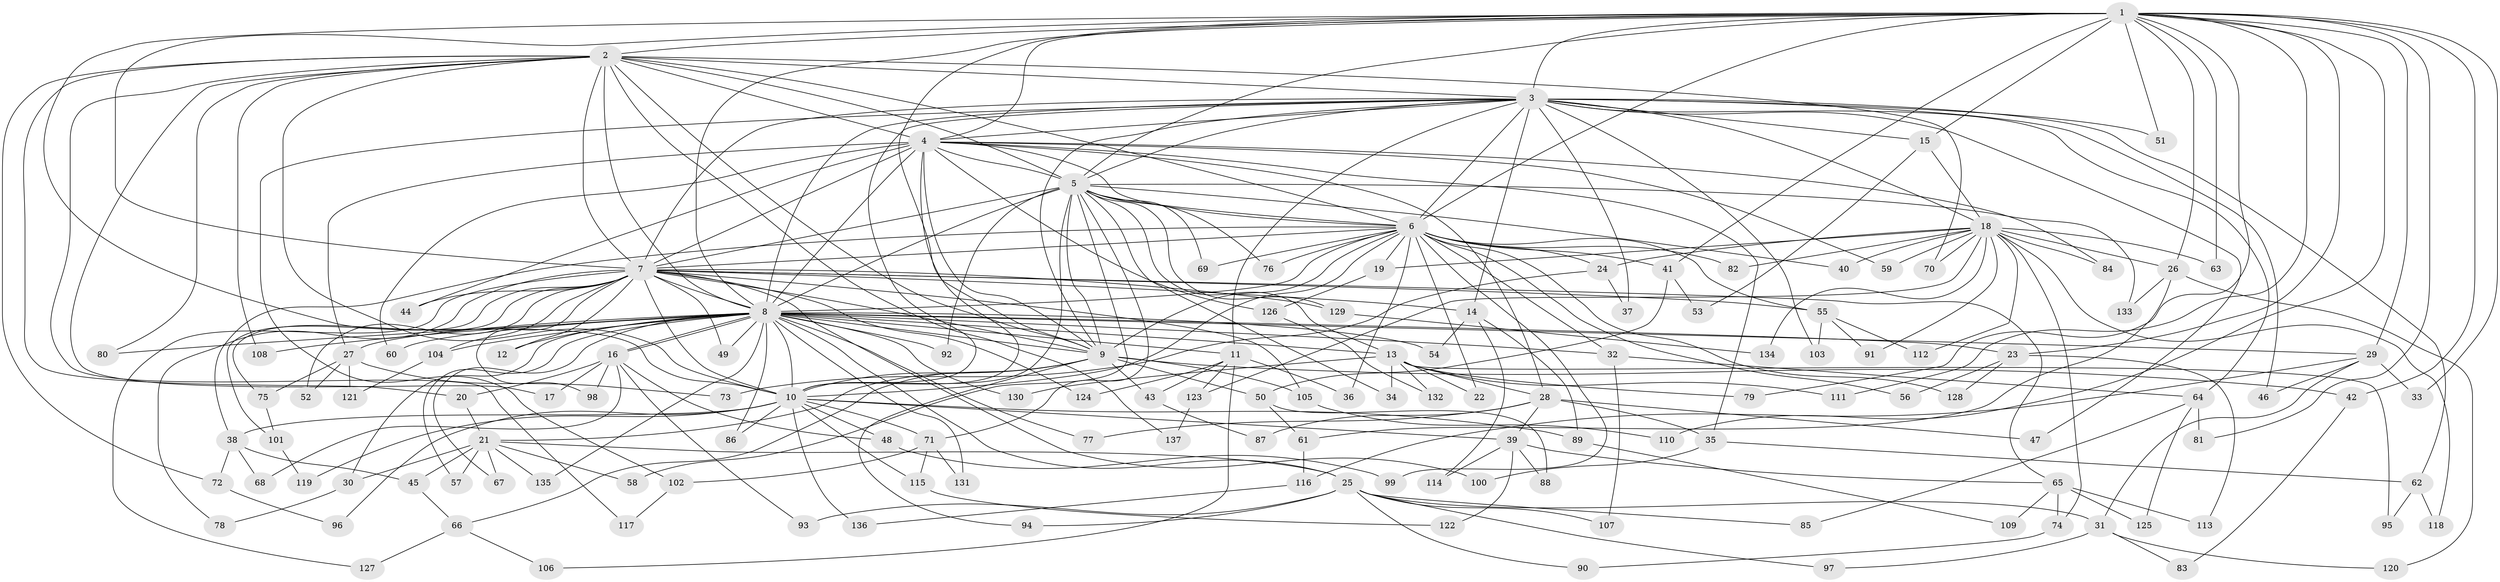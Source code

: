 // Generated by graph-tools (version 1.1) at 2025/44/03/09/25 04:44:20]
// undirected, 137 vertices, 299 edges
graph export_dot {
graph [start="1"]
  node [color=gray90,style=filled];
  1;
  2;
  3;
  4;
  5;
  6;
  7;
  8;
  9;
  10;
  11;
  12;
  13;
  14;
  15;
  16;
  17;
  18;
  19;
  20;
  21;
  22;
  23;
  24;
  25;
  26;
  27;
  28;
  29;
  30;
  31;
  32;
  33;
  34;
  35;
  36;
  37;
  38;
  39;
  40;
  41;
  42;
  43;
  44;
  45;
  46;
  47;
  48;
  49;
  50;
  51;
  52;
  53;
  54;
  55;
  56;
  57;
  58;
  59;
  60;
  61;
  62;
  63;
  64;
  65;
  66;
  67;
  68;
  69;
  70;
  71;
  72;
  73;
  74;
  75;
  76;
  77;
  78;
  79;
  80;
  81;
  82;
  83;
  84;
  85;
  86;
  87;
  88;
  89;
  90;
  91;
  92;
  93;
  94;
  95;
  96;
  97;
  98;
  99;
  100;
  101;
  102;
  103;
  104;
  105;
  106;
  107;
  108;
  109;
  110;
  111;
  112;
  113;
  114;
  115;
  116;
  117;
  118;
  119;
  120;
  121;
  122;
  123;
  124;
  125;
  126;
  127;
  128;
  129;
  130;
  131;
  132;
  133;
  134;
  135;
  136;
  137;
  1 -- 2;
  1 -- 3;
  1 -- 4;
  1 -- 5;
  1 -- 6;
  1 -- 7;
  1 -- 8;
  1 -- 9;
  1 -- 10;
  1 -- 15;
  1 -- 23;
  1 -- 26;
  1 -- 29;
  1 -- 33;
  1 -- 41;
  1 -- 42;
  1 -- 51;
  1 -- 63;
  1 -- 79;
  1 -- 81;
  1 -- 110;
  1 -- 111;
  2 -- 3;
  2 -- 4;
  2 -- 5;
  2 -- 6;
  2 -- 7;
  2 -- 8;
  2 -- 9;
  2 -- 10;
  2 -- 17;
  2 -- 20;
  2 -- 70;
  2 -- 72;
  2 -- 80;
  2 -- 108;
  2 -- 117;
  2 -- 137;
  3 -- 4;
  3 -- 5;
  3 -- 6;
  3 -- 7;
  3 -- 8;
  3 -- 9;
  3 -- 10;
  3 -- 11;
  3 -- 14;
  3 -- 15;
  3 -- 18;
  3 -- 37;
  3 -- 46;
  3 -- 47;
  3 -- 51;
  3 -- 62;
  3 -- 64;
  3 -- 102;
  3 -- 103;
  4 -- 5;
  4 -- 6;
  4 -- 7;
  4 -- 8;
  4 -- 9;
  4 -- 10;
  4 -- 27;
  4 -- 28;
  4 -- 35;
  4 -- 44;
  4 -- 59;
  4 -- 60;
  4 -- 84;
  4 -- 126;
  5 -- 6;
  5 -- 7;
  5 -- 8;
  5 -- 9;
  5 -- 10;
  5 -- 13;
  5 -- 34;
  5 -- 40;
  5 -- 58;
  5 -- 69;
  5 -- 71;
  5 -- 76;
  5 -- 92;
  5 -- 129;
  5 -- 133;
  6 -- 7;
  6 -- 8;
  6 -- 9;
  6 -- 10;
  6 -- 19;
  6 -- 22;
  6 -- 24;
  6 -- 32;
  6 -- 36;
  6 -- 38;
  6 -- 41;
  6 -- 55;
  6 -- 56;
  6 -- 69;
  6 -- 76;
  6 -- 82;
  6 -- 99;
  6 -- 128;
  7 -- 8;
  7 -- 9;
  7 -- 10;
  7 -- 12;
  7 -- 14;
  7 -- 44;
  7 -- 49;
  7 -- 52;
  7 -- 55;
  7 -- 65;
  7 -- 75;
  7 -- 78;
  7 -- 98;
  7 -- 100;
  7 -- 101;
  7 -- 104;
  7 -- 105;
  7 -- 124;
  7 -- 127;
  7 -- 129;
  8 -- 9;
  8 -- 10;
  8 -- 11;
  8 -- 12;
  8 -- 13;
  8 -- 16;
  8 -- 16;
  8 -- 23;
  8 -- 25;
  8 -- 27;
  8 -- 29;
  8 -- 30;
  8 -- 32;
  8 -- 49;
  8 -- 54;
  8 -- 57;
  8 -- 60;
  8 -- 67;
  8 -- 77;
  8 -- 80;
  8 -- 86;
  8 -- 92;
  8 -- 104;
  8 -- 108;
  8 -- 130;
  8 -- 131;
  8 -- 135;
  9 -- 10;
  9 -- 21;
  9 -- 42;
  9 -- 43;
  9 -- 50;
  9 -- 66;
  9 -- 94;
  9 -- 105;
  10 -- 38;
  10 -- 39;
  10 -- 48;
  10 -- 71;
  10 -- 86;
  10 -- 89;
  10 -- 96;
  10 -- 115;
  10 -- 119;
  10 -- 136;
  11 -- 36;
  11 -- 43;
  11 -- 106;
  11 -- 123;
  11 -- 124;
  13 -- 22;
  13 -- 28;
  13 -- 34;
  13 -- 79;
  13 -- 95;
  13 -- 111;
  13 -- 130;
  13 -- 132;
  14 -- 54;
  14 -- 89;
  14 -- 114;
  15 -- 18;
  15 -- 53;
  16 -- 17;
  16 -- 20;
  16 -- 48;
  16 -- 68;
  16 -- 93;
  16 -- 98;
  18 -- 19;
  18 -- 24;
  18 -- 26;
  18 -- 40;
  18 -- 59;
  18 -- 63;
  18 -- 70;
  18 -- 74;
  18 -- 82;
  18 -- 84;
  18 -- 91;
  18 -- 112;
  18 -- 118;
  18 -- 123;
  18 -- 134;
  19 -- 126;
  20 -- 21;
  21 -- 25;
  21 -- 30;
  21 -- 45;
  21 -- 57;
  21 -- 58;
  21 -- 67;
  21 -- 135;
  23 -- 56;
  23 -- 113;
  23 -- 128;
  24 -- 37;
  24 -- 73;
  25 -- 31;
  25 -- 85;
  25 -- 90;
  25 -- 93;
  25 -- 94;
  25 -- 97;
  25 -- 107;
  26 -- 61;
  26 -- 120;
  26 -- 133;
  27 -- 52;
  27 -- 73;
  27 -- 75;
  27 -- 121;
  28 -- 35;
  28 -- 39;
  28 -- 47;
  28 -- 77;
  28 -- 87;
  29 -- 31;
  29 -- 33;
  29 -- 46;
  29 -- 116;
  30 -- 78;
  31 -- 83;
  31 -- 97;
  31 -- 120;
  32 -- 64;
  32 -- 107;
  35 -- 62;
  35 -- 100;
  38 -- 45;
  38 -- 68;
  38 -- 72;
  39 -- 65;
  39 -- 88;
  39 -- 114;
  39 -- 122;
  41 -- 50;
  41 -- 53;
  42 -- 83;
  43 -- 87;
  45 -- 66;
  48 -- 99;
  50 -- 61;
  50 -- 88;
  55 -- 91;
  55 -- 103;
  55 -- 112;
  61 -- 116;
  62 -- 95;
  62 -- 118;
  64 -- 81;
  64 -- 85;
  64 -- 125;
  65 -- 74;
  65 -- 109;
  65 -- 113;
  65 -- 125;
  66 -- 106;
  66 -- 127;
  71 -- 102;
  71 -- 115;
  71 -- 131;
  72 -- 96;
  74 -- 90;
  75 -- 101;
  89 -- 109;
  101 -- 119;
  102 -- 117;
  104 -- 121;
  105 -- 110;
  115 -- 122;
  116 -- 136;
  123 -- 137;
  126 -- 132;
  129 -- 134;
}

